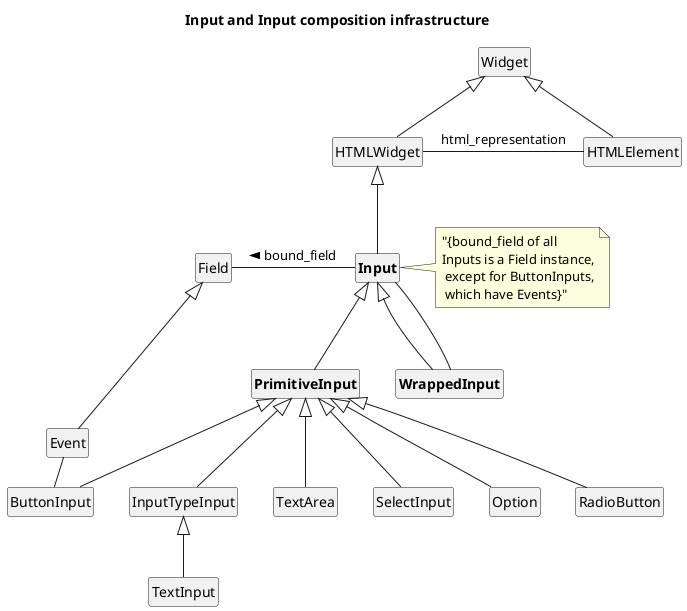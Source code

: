@startuml

title Input and Input composition infrastructure

hide members
hide circle

class "<b>Input</b>" as Input
class "<b>WrappedInput</b>" as WrappedInput
class "<b>PrimitiveInput</b>" as PrimitiveInput
class Field
note right of Input: "{bound_field of all \nInputs is a Field instance,\n except for ButtonInputs,\n which have Events}"

HTMLWidget -up-|> Widget
HTMLElement -up-|> Widget
HTMLWidget -right- HTMLElement : html_representation
Input -up-|> HTMLWidget
Input -left- Field : bound_field >
PrimitiveInput -up-|> Input
WrappedInput -up-|> Input
WrappedInput -- Input

Event -up-|> Field
ButtonInput -left- Event : bound_field >
ButtonInput -up-|> PrimitiveInput
InputTypeInput -up-|> PrimitiveInput
TextArea -up-|> PrimitiveInput
SelectInput -up-|> PrimitiveInput
Option -up-|> PrimitiveInput
RadioButton -up-|> PrimitiveInput
TextInput -up-|> InputTypeInput

@enduml